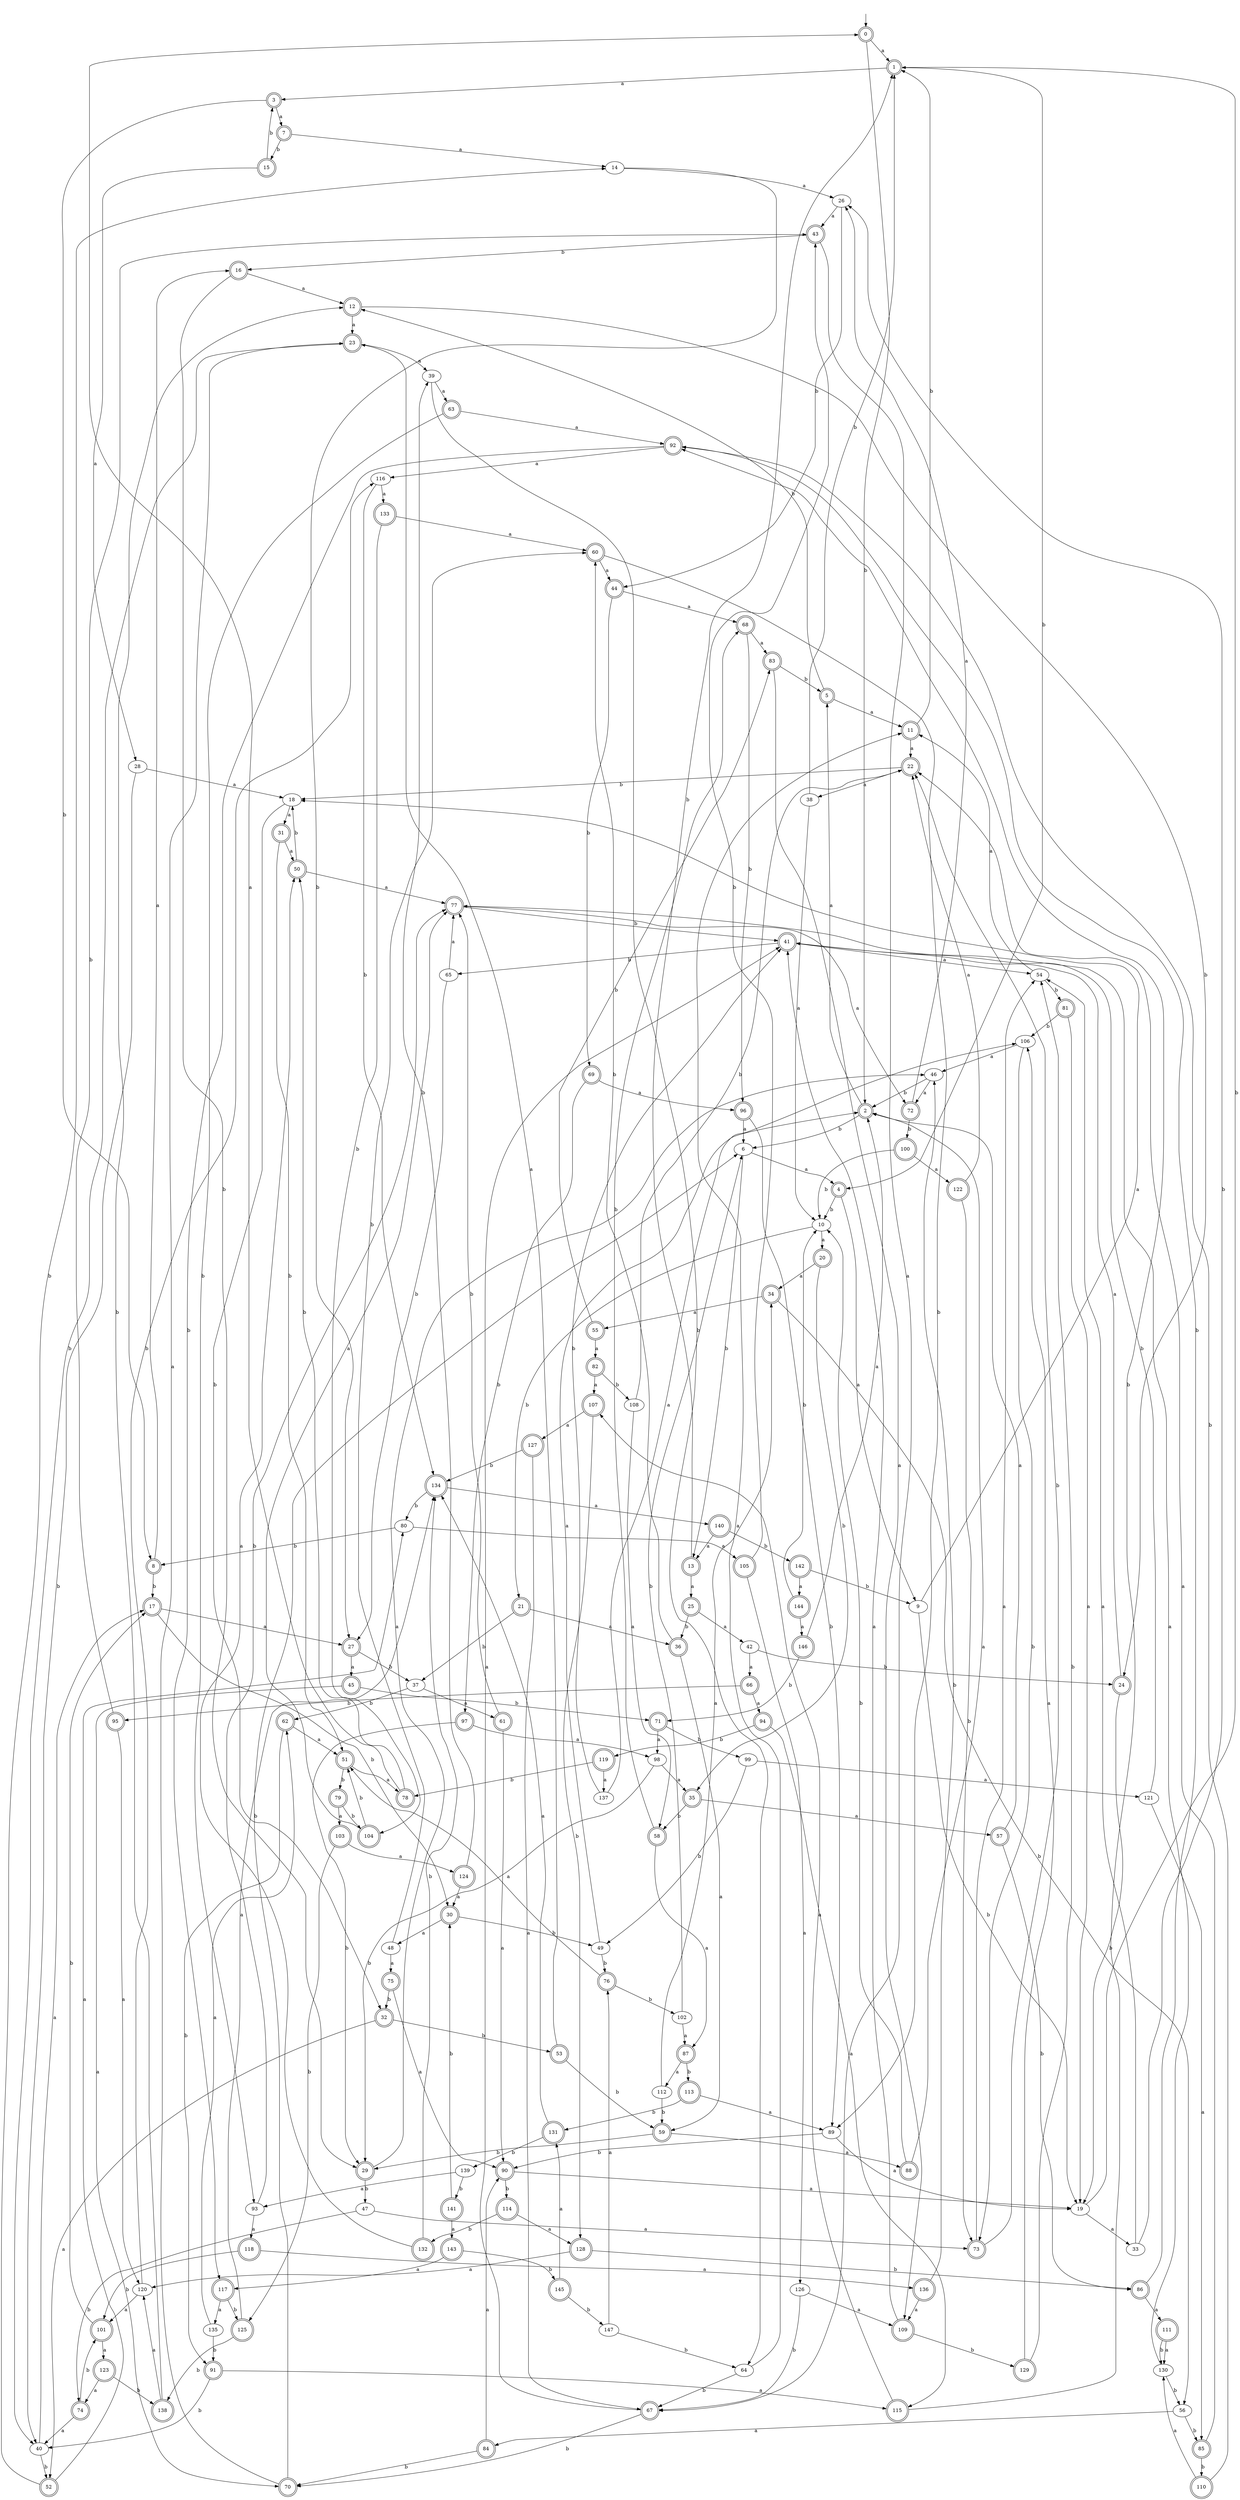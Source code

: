 digraph RandomDFA {
  __start0 [label="", shape=none];
  __start0 -> 0 [label=""];
  0 [shape=circle] [shape=doublecircle]
  0 -> 1 [label="a"]
  0 -> 2 [label="b"]
  1 [shape=doublecircle]
  1 -> 3 [label="a"]
  1 -> 4 [label="b"]
  2 [shape=doublecircle]
  2 -> 5 [label="a"]
  2 -> 6 [label="b"]
  3 [shape=doublecircle]
  3 -> 7 [label="a"]
  3 -> 8 [label="b"]
  4 [shape=doublecircle]
  4 -> 9 [label="a"]
  4 -> 10 [label="b"]
  5 [shape=doublecircle]
  5 -> 11 [label="a"]
  5 -> 12 [label="b"]
  6
  6 -> 4 [label="a"]
  6 -> 13 [label="b"]
  7 [shape=doublecircle]
  7 -> 14 [label="a"]
  7 -> 15 [label="b"]
  8 [shape=doublecircle]
  8 -> 16 [label="a"]
  8 -> 17 [label="b"]
  9
  9 -> 18 [label="a"]
  9 -> 19 [label="b"]
  10
  10 -> 20 [label="a"]
  10 -> 21 [label="b"]
  11 [shape=doublecircle]
  11 -> 22 [label="a"]
  11 -> 1 [label="b"]
  12 [shape=doublecircle]
  12 -> 23 [label="a"]
  12 -> 24 [label="b"]
  13 [shape=doublecircle]
  13 -> 25 [label="a"]
  13 -> 1 [label="b"]
  14
  14 -> 26 [label="a"]
  14 -> 27 [label="b"]
  15 [shape=doublecircle]
  15 -> 28 [label="a"]
  15 -> 3 [label="b"]
  16 [shape=doublecircle]
  16 -> 12 [label="a"]
  16 -> 29 [label="b"]
  17 [shape=doublecircle]
  17 -> 27 [label="a"]
  17 -> 30 [label="b"]
  18
  18 -> 31 [label="a"]
  18 -> 32 [label="b"]
  19
  19 -> 33 [label="a"]
  19 -> 1 [label="b"]
  20 [shape=doublecircle]
  20 -> 34 [label="a"]
  20 -> 35 [label="b"]
  21 [shape=doublecircle]
  21 -> 36 [label="a"]
  21 -> 37 [label="b"]
  22 [shape=doublecircle]
  22 -> 38 [label="a"]
  22 -> 18 [label="b"]
  23 [shape=doublecircle]
  23 -> 39 [label="a"]
  23 -> 40 [label="b"]
  24 [shape=doublecircle]
  24 -> 41 [label="a"]
  24 -> 19 [label="b"]
  25 [shape=doublecircle]
  25 -> 42 [label="a"]
  25 -> 36 [label="b"]
  26
  26 -> 43 [label="a"]
  26 -> 44 [label="b"]
  27 [shape=doublecircle]
  27 -> 45 [label="a"]
  27 -> 37 [label="b"]
  28
  28 -> 18 [label="a"]
  28 -> 40 [label="b"]
  29 [shape=doublecircle]
  29 -> 46 [label="a"]
  29 -> 47 [label="b"]
  30 [shape=doublecircle]
  30 -> 48 [label="a"]
  30 -> 49 [label="b"]
  31 [shape=doublecircle]
  31 -> 50 [label="a"]
  31 -> 51 [label="b"]
  32 [shape=doublecircle]
  32 -> 52 [label="a"]
  32 -> 53 [label="b"]
  33
  33 -> 54 [label="a"]
  33 -> 26 [label="b"]
  34 [shape=doublecircle]
  34 -> 55 [label="a"]
  34 -> 56 [label="b"]
  35 [shape=doublecircle]
  35 -> 57 [label="a"]
  35 -> 58 [label="b"]
  36 [shape=doublecircle]
  36 -> 59 [label="a"]
  36 -> 60 [label="b"]
  37
  37 -> 61 [label="a"]
  37 -> 62 [label="b"]
  38
  38 -> 10 [label="a"]
  38 -> 1 [label="b"]
  39
  39 -> 63 [label="a"]
  39 -> 64 [label="b"]
  40
  40 -> 17 [label="a"]
  40 -> 52 [label="b"]
  41 [shape=doublecircle]
  41 -> 54 [label="a"]
  41 -> 65 [label="b"]
  42
  42 -> 66 [label="a"]
  42 -> 24 [label="b"]
  43 [shape=doublecircle]
  43 -> 67 [label="a"]
  43 -> 16 [label="b"]
  44 [shape=doublecircle]
  44 -> 68 [label="a"]
  44 -> 69 [label="b"]
  45 [shape=doublecircle]
  45 -> 70 [label="a"]
  45 -> 71 [label="b"]
  46
  46 -> 72 [label="a"]
  46 -> 2 [label="b"]
  47
  47 -> 73 [label="a"]
  47 -> 74 [label="b"]
  48
  48 -> 75 [label="a"]
  48 -> 60 [label="b"]
  49
  49 -> 2 [label="a"]
  49 -> 76 [label="b"]
  50 [shape=doublecircle]
  50 -> 77 [label="a"]
  50 -> 18 [label="b"]
  51 [shape=doublecircle]
  51 -> 78 [label="a"]
  51 -> 79 [label="b"]
  52 [shape=doublecircle]
  52 -> 80 [label="a"]
  52 -> 14 [label="b"]
  53 [shape=doublecircle]
  53 -> 23 [label="a"]
  53 -> 59 [label="b"]
  54
  54 -> 11 [label="a"]
  54 -> 81 [label="b"]
  55 [shape=doublecircle]
  55 -> 82 [label="a"]
  55 -> 83 [label="b"]
  56
  56 -> 84 [label="a"]
  56 -> 85 [label="b"]
  57 [shape=doublecircle]
  57 -> 2 [label="a"]
  57 -> 86 [label="b"]
  58 [shape=doublecircle]
  58 -> 87 [label="a"]
  58 -> 68 [label="b"]
  59 [shape=doublecircle]
  59 -> 88 [label="a"]
  59 -> 29 [label="b"]
  60 [shape=doublecircle]
  60 -> 44 [label="a"]
  60 -> 89 [label="b"]
  61 [shape=doublecircle]
  61 -> 90 [label="a"]
  61 -> 77 [label="b"]
  62 [shape=doublecircle]
  62 -> 51 [label="a"]
  62 -> 91 [label="b"]
  63 [shape=doublecircle]
  63 -> 92 [label="a"]
  63 -> 93 [label="b"]
  64
  64 -> 11 [label="a"]
  64 -> 67 [label="b"]
  65
  65 -> 77 [label="a"]
  65 -> 27 [label="b"]
  66 [shape=doublecircle]
  66 -> 94 [label="a"]
  66 -> 95 [label="b"]
  67 [shape=doublecircle]
  67 -> 41 [label="a"]
  67 -> 70 [label="b"]
  68 [shape=doublecircle]
  68 -> 83 [label="a"]
  68 -> 96 [label="b"]
  69 [shape=doublecircle]
  69 -> 96 [label="a"]
  69 -> 97 [label="b"]
  70 [shape=doublecircle]
  70 -> 23 [label="a"]
  70 -> 6 [label="b"]
  71 [shape=doublecircle]
  71 -> 98 [label="a"]
  71 -> 99 [label="b"]
  72 [shape=doublecircle]
  72 -> 26 [label="a"]
  72 -> 100 [label="b"]
  73 [shape=doublecircle]
  73 -> 54 [label="a"]
  73 -> 22 [label="b"]
  74 [shape=doublecircle]
  74 -> 40 [label="a"]
  74 -> 101 [label="b"]
  75 [shape=doublecircle]
  75 -> 90 [label="a"]
  75 -> 32 [label="b"]
  76 [shape=doublecircle]
  76 -> 51 [label="a"]
  76 -> 102 [label="b"]
  77 [shape=doublecircle]
  77 -> 72 [label="a"]
  77 -> 41 [label="b"]
  78 [shape=doublecircle]
  78 -> 0 [label="a"]
  78 -> 50 [label="b"]
  79 [shape=doublecircle]
  79 -> 103 [label="a"]
  79 -> 104 [label="b"]
  80
  80 -> 105 [label="a"]
  80 -> 8 [label="b"]
  81 [shape=doublecircle]
  81 -> 19 [label="a"]
  81 -> 106 [label="b"]
  82 [shape=doublecircle]
  82 -> 107 [label="a"]
  82 -> 108 [label="b"]
  83 [shape=doublecircle]
  83 -> 109 [label="a"]
  83 -> 5 [label="b"]
  84 [shape=doublecircle]
  84 -> 90 [label="a"]
  84 -> 70 [label="b"]
  85 [shape=doublecircle]
  85 -> 22 [label="a"]
  85 -> 110 [label="b"]
  86 [shape=doublecircle]
  86 -> 111 [label="a"]
  86 -> 92 [label="b"]
  87 [shape=doublecircle]
  87 -> 112 [label="a"]
  87 -> 113 [label="b"]
  88 [shape=doublecircle]
  88 -> 2 [label="a"]
  88 -> 10 [label="b"]
  89
  89 -> 19 [label="a"]
  89 -> 90 [label="b"]
  90 [shape=doublecircle]
  90 -> 19 [label="a"]
  90 -> 114 [label="b"]
  91 [shape=doublecircle]
  91 -> 115 [label="a"]
  91 -> 40 [label="b"]
  92 [shape=doublecircle]
  92 -> 116 [label="a"]
  92 -> 117 [label="b"]
  93
  93 -> 118 [label="a"]
  93 -> 77 [label="b"]
  94 [shape=doublecircle]
  94 -> 115 [label="a"]
  94 -> 119 [label="b"]
  95 [shape=doublecircle]
  95 -> 120 [label="a"]
  95 -> 43 [label="b"]
  96 [shape=doublecircle]
  96 -> 6 [label="a"]
  96 -> 89 [label="b"]
  97 [shape=doublecircle]
  97 -> 98 [label="a"]
  97 -> 29 [label="b"]
  98
  98 -> 35 [label="a"]
  98 -> 29 [label="b"]
  99
  99 -> 121 [label="a"]
  99 -> 49 [label="b"]
  100 [shape=doublecircle]
  100 -> 122 [label="a"]
  100 -> 10 [label="b"]
  101 [shape=doublecircle]
  101 -> 123 [label="a"]
  101 -> 17 [label="b"]
  102
  102 -> 87 [label="a"]
  102 -> 6 [label="b"]
  103 [shape=doublecircle]
  103 -> 124 [label="a"]
  103 -> 125 [label="b"]
  104 [shape=doublecircle]
  104 -> 77 [label="a"]
  104 -> 51 [label="b"]
  105 [shape=doublecircle]
  105 -> 126 [label="a"]
  105 -> 43 [label="b"]
  106
  106 -> 46 [label="a"]
  106 -> 73 [label="b"]
  107 [shape=doublecircle]
  107 -> 127 [label="a"]
  107 -> 128 [label="b"]
  108
  108 -> 58 [label="a"]
  108 -> 22 [label="b"]
  109 [shape=doublecircle]
  109 -> 41 [label="a"]
  109 -> 129 [label="b"]
  110 [shape=doublecircle]
  110 -> 130 [label="a"]
  110 -> 92 [label="b"]
  111 [shape=doublecircle]
  111 -> 130 [label="a"]
  111 -> 130 [label="b"]
  112
  112 -> 34 [label="a"]
  112 -> 59 [label="b"]
  113 [shape=doublecircle]
  113 -> 89 [label="a"]
  113 -> 131 [label="b"]
  114 [shape=doublecircle]
  114 -> 128 [label="a"]
  114 -> 132 [label="b"]
  115 [shape=doublecircle]
  115 -> 107 [label="a"]
  115 -> 92 [label="b"]
  116
  116 -> 133 [label="a"]
  116 -> 134 [label="b"]
  117 [shape=doublecircle]
  117 -> 135 [label="a"]
  117 -> 125 [label="b"]
  118 [shape=doublecircle]
  118 -> 136 [label="a"]
  118 -> 101 [label="b"]
  119 [shape=doublecircle]
  119 -> 137 [label="a"]
  119 -> 78 [label="b"]
  120
  120 -> 101 [label="a"]
  120 -> 116 [label="b"]
  121
  121 -> 85 [label="a"]
  121 -> 41 [label="b"]
  122 [shape=doublecircle]
  122 -> 22 [label="a"]
  122 -> 73 [label="b"]
  123 [shape=doublecircle]
  123 -> 74 [label="a"]
  123 -> 138 [label="b"]
  124 [shape=doublecircle]
  124 -> 30 [label="a"]
  124 -> 39 [label="b"]
  125 [shape=doublecircle]
  125 -> 134 [label="a"]
  125 -> 138 [label="b"]
  126
  126 -> 109 [label="a"]
  126 -> 67 [label="b"]
  127 [shape=doublecircle]
  127 -> 67 [label="a"]
  127 -> 134 [label="b"]
  128 [shape=doublecircle]
  128 -> 120 [label="a"]
  128 -> 86 [label="b"]
  129 [shape=doublecircle]
  129 -> 106 [label="a"]
  129 -> 54 [label="b"]
  130
  130 -> 77 [label="a"]
  130 -> 56 [label="b"]
  131 [shape=doublecircle]
  131 -> 134 [label="a"]
  131 -> 139 [label="b"]
  132 [shape=doublecircle]
  132 -> 50 [label="a"]
  132 -> 134 [label="b"]
  133 [shape=doublecircle]
  133 -> 60 [label="a"]
  133 -> 104 [label="b"]
  134 [shape=doublecircle]
  134 -> 140 [label="a"]
  134 -> 80 [label="b"]
  135
  135 -> 62 [label="a"]
  135 -> 91 [label="b"]
  136 [shape=doublecircle]
  136 -> 109 [label="a"]
  136 -> 46 [label="b"]
  137
  137 -> 106 [label="a"]
  137 -> 41 [label="b"]
  138 [shape=doublecircle]
  138 -> 120 [label="a"]
  138 -> 12 [label="b"]
  139
  139 -> 93 [label="a"]
  139 -> 141 [label="b"]
  140 [shape=doublecircle]
  140 -> 13 [label="a"]
  140 -> 142 [label="b"]
  141 [shape=doublecircle]
  141 -> 143 [label="a"]
  141 -> 30 [label="b"]
  142 [shape=doublecircle]
  142 -> 144 [label="a"]
  142 -> 9 [label="b"]
  143 [shape=doublecircle]
  143 -> 117 [label="a"]
  143 -> 145 [label="b"]
  144 [shape=doublecircle]
  144 -> 146 [label="a"]
  144 -> 10 [label="b"]
  145 [shape=doublecircle]
  145 -> 131 [label="a"]
  145 -> 147 [label="b"]
  146 [shape=doublecircle]
  146 -> 2 [label="a"]
  146 -> 71 [label="b"]
  147
  147 -> 76 [label="a"]
  147 -> 64 [label="b"]
}
